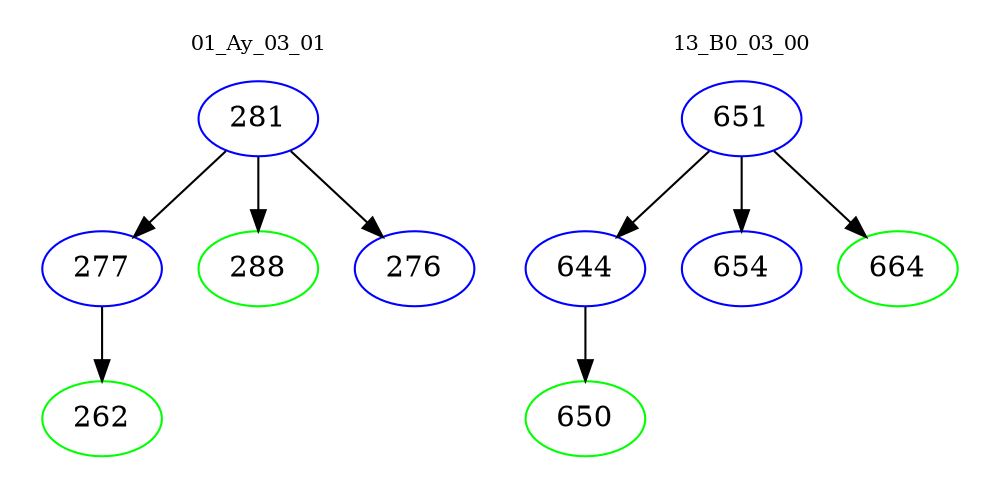 digraph{
subgraph cluster_0 {
color = white
label = "01_Ay_03_01";
fontsize=10;
T0_281 [label="281", color="blue"]
T0_281 -> T0_277 [color="black"]
T0_277 [label="277", color="blue"]
T0_277 -> T0_262 [color="black"]
T0_262 [label="262", color="green"]
T0_281 -> T0_288 [color="black"]
T0_288 [label="288", color="green"]
T0_281 -> T0_276 [color="black"]
T0_276 [label="276", color="blue"]
}
subgraph cluster_1 {
color = white
label = "13_B0_03_00";
fontsize=10;
T1_651 [label="651", color="blue"]
T1_651 -> T1_644 [color="black"]
T1_644 [label="644", color="blue"]
T1_644 -> T1_650 [color="black"]
T1_650 [label="650", color="green"]
T1_651 -> T1_654 [color="black"]
T1_654 [label="654", color="blue"]
T1_651 -> T1_664 [color="black"]
T1_664 [label="664", color="green"]
}
}
